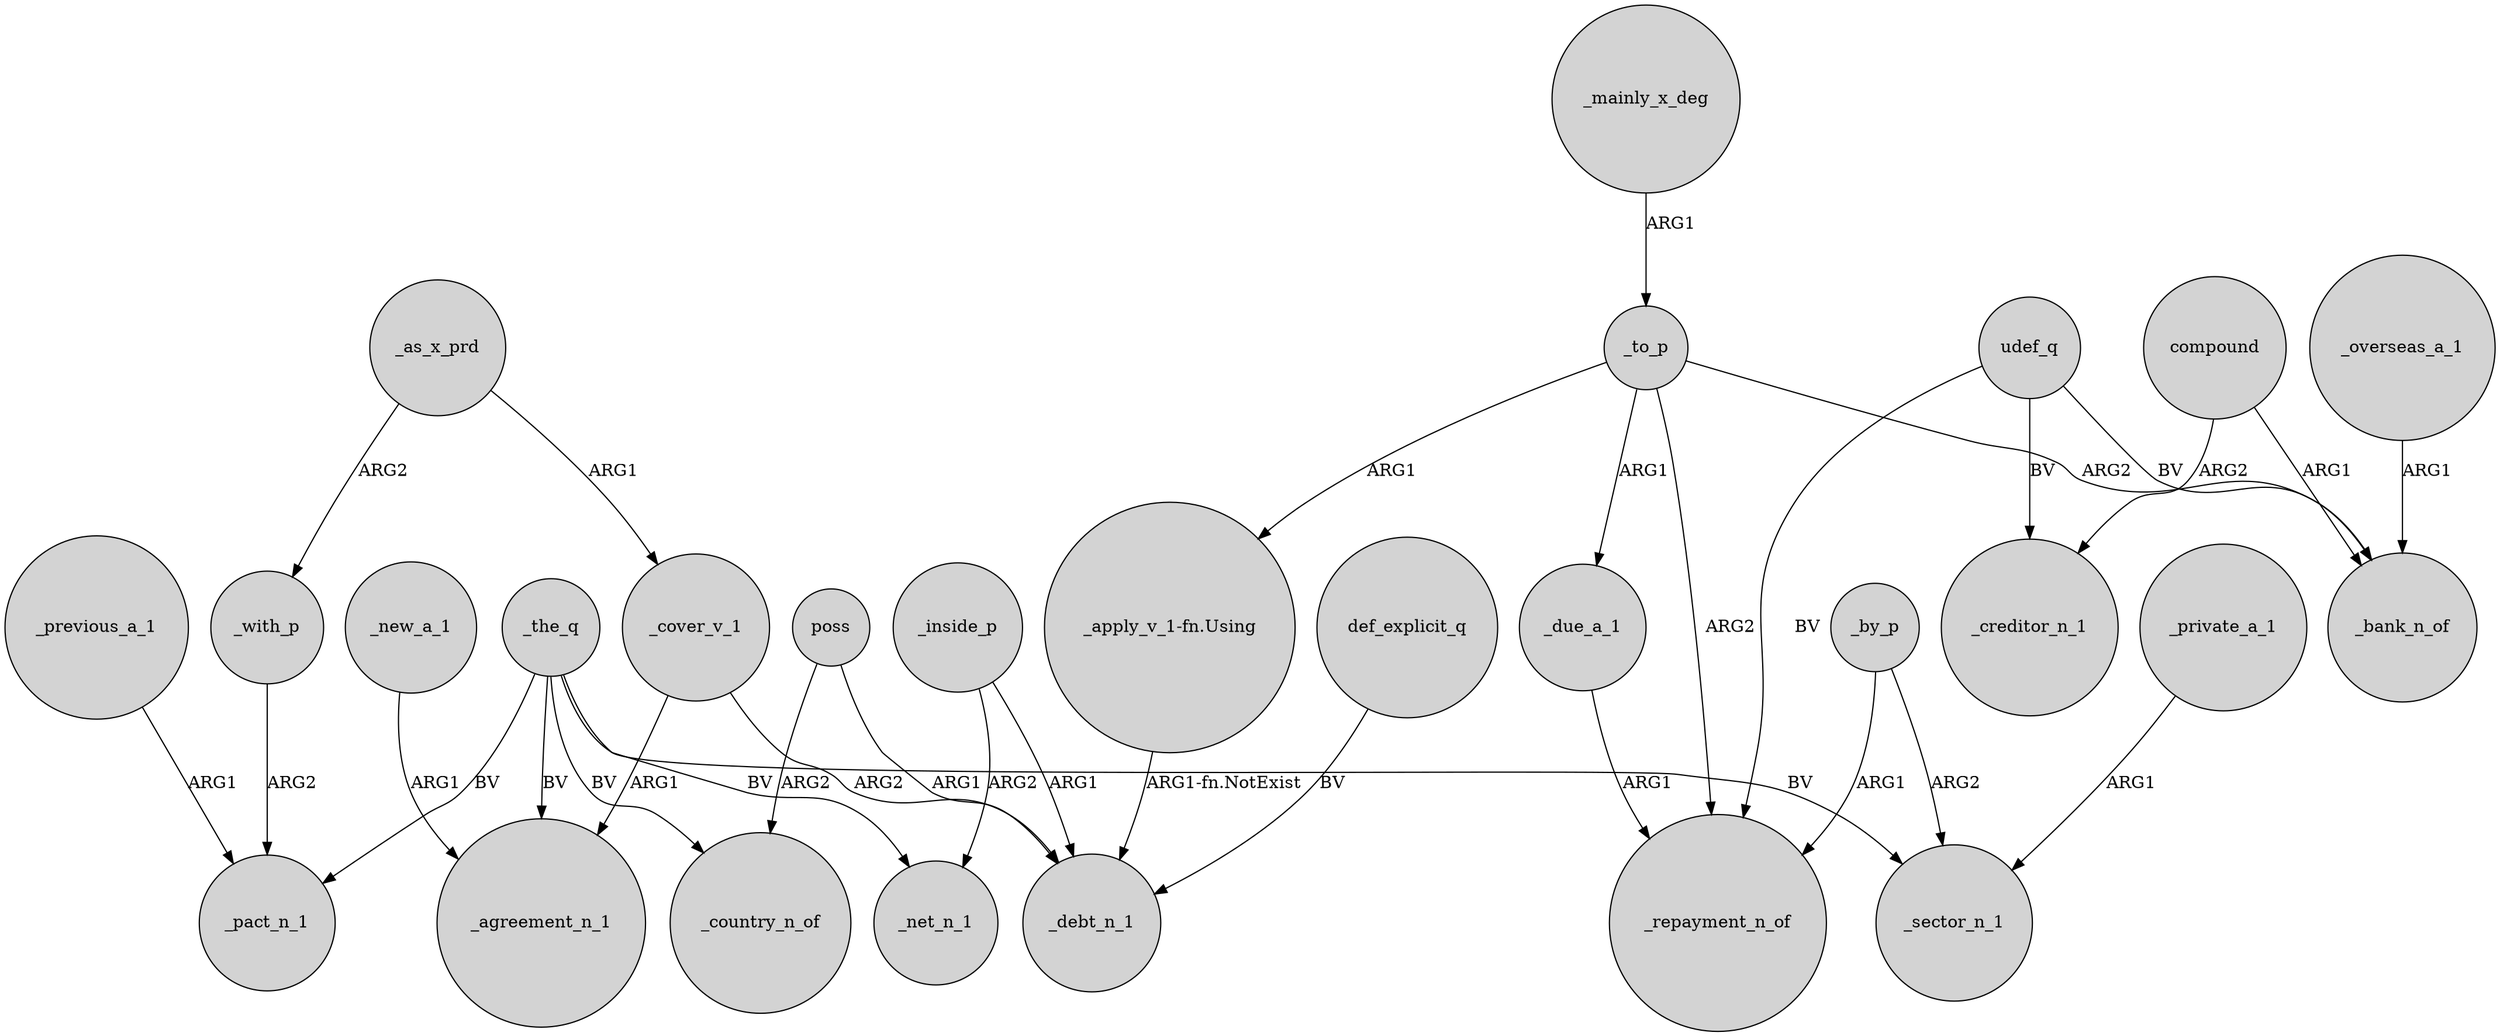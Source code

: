 digraph {
	node [shape=circle style=filled]
	_as_x_prd -> _with_p [label=ARG2]
	poss -> _country_n_of [label=ARG2]
	_to_p -> _due_a_1 [label=ARG1]
	_by_p -> _repayment_n_of [label=ARG1]
	_by_p -> _sector_n_1 [label=ARG2]
	udef_q -> _repayment_n_of [label=BV]
	_cover_v_1 -> _agreement_n_1 [label=ARG1]
	_the_q -> _pact_n_1 [label=BV]
	_the_q -> _net_n_1 [label=BV]
	_inside_p -> _net_n_1 [label=ARG2]
	compound -> _bank_n_of [label=ARG1]
	_as_x_prd -> _cover_v_1 [label=ARG1]
	_inside_p -> _debt_n_1 [label=ARG1]
	_overseas_a_1 -> _bank_n_of [label=ARG1]
	_mainly_x_deg -> _to_p [label=ARG1]
	def_explicit_q -> _debt_n_1 [label=BV]
	_the_q -> _country_n_of [label=BV]
	_previous_a_1 -> _pact_n_1 [label=ARG1]
	_the_q -> _agreement_n_1 [label=BV]
	_due_a_1 -> _repayment_n_of [label=ARG1]
	_to_p -> _bank_n_of [label=ARG2]
	"_apply_v_1-fn.Using" -> _debt_n_1 [label="ARG1-fn.NotExist"]
	_cover_v_1 -> _debt_n_1 [label=ARG2]
	_private_a_1 -> _sector_n_1 [label=ARG1]
	_to_p -> _repayment_n_of [label=ARG2]
	udef_q -> _creditor_n_1 [label=BV]
	compound -> _creditor_n_1 [label=ARG2]
	poss -> _debt_n_1 [label=ARG1]
	_new_a_1 -> _agreement_n_1 [label=ARG1]
	_with_p -> _pact_n_1 [label=ARG2]
	udef_q -> _bank_n_of [label=BV]
	_to_p -> "_apply_v_1-fn.Using" [label=ARG1]
	_the_q -> _sector_n_1 [label=BV]
}
